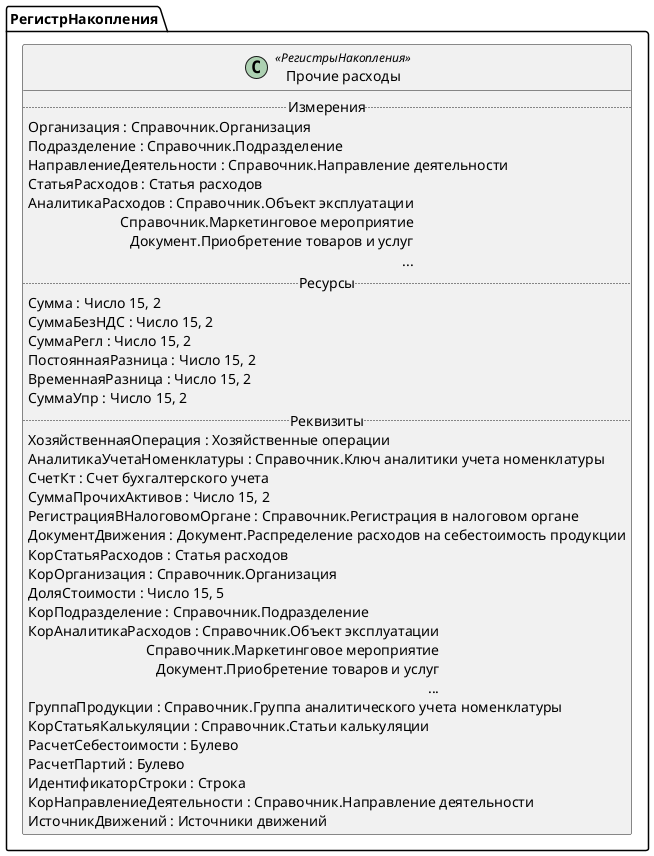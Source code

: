 ﻿@startuml ПрочиеРасходы
'!include templates.wsd
'..\include templates.wsd
class РегистрНакопления.ПрочиеРасходы as "Прочие расходы" <<РегистрыНакопления>>
{
..Измерения..
Организация : Справочник.Организация
Подразделение : Справочник.Подразделение
НаправлениеДеятельности : Справочник.Направление деятельности
СтатьяРасходов : Статья расходов
АналитикаРасходов : Справочник.Объект эксплуатации\rСправочник.Маркетинговое мероприятие\rДокумент.Приобретение товаров и услуг\r...
..Ресурсы..
Сумма : Число 15, 2
СуммаБезНДС : Число 15, 2
СуммаРегл : Число 15, 2
ПостояннаяРазница : Число 15, 2
ВременнаяРазница : Число 15, 2
СуммаУпр : Число 15, 2
..Реквизиты..
ХозяйственнаяОперация : Хозяйственные операции
АналитикаУчетаНоменклатуры : Справочник.Ключ аналитики учета номенклатуры
СчетКт : Счет бухгалтерского учета
СуммаПрочихАктивов : Число 15, 2
РегистрацияВНалоговомОргане : Справочник.Регистрация в налоговом органе
ДокументДвижения : Документ.Распределение расходов на себестоимость продукции
КорСтатьяРасходов : Статья расходов
КорОрганизация : Справочник.Организация
ДоляСтоимости : Число 15, 5
КорПодразделение : Справочник.Подразделение
КорАналитикаРасходов : Справочник.Объект эксплуатации\rСправочник.Маркетинговое мероприятие\rДокумент.Приобретение товаров и услуг\r...
ГруппаПродукции : Справочник.Группа аналитического учета номенклатуры
КорСтатьяКалькуляции : Справочник.Статьи калькуляции
РасчетСебестоимости : Булево
РасчетПартий : Булево
ИдентификаторСтроки : Строка
КорНаправлениеДеятельности : Справочник.Направление деятельности
ИсточникДвижений : Источники движений
}
@enduml
